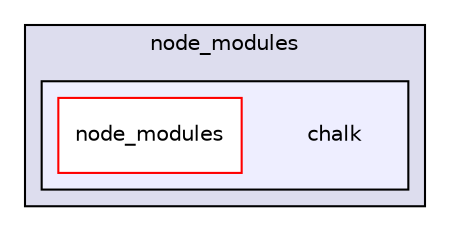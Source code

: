 digraph "gulp-src/node_modules/gulp/node_modules/chalk" {
  compound=true
  node [ fontsize="10", fontname="Helvetica"];
  edge [ labelfontsize="10", labelfontname="Helvetica"];
  subgraph clusterdir_826188f3bbde588cc1b964b52c7e8781 {
    graph [ bgcolor="#ddddee", pencolor="black", label="node_modules" fontname="Helvetica", fontsize="10", URL="dir_826188f3bbde588cc1b964b52c7e8781.html"]
  subgraph clusterdir_49e292a9c56bddd812f02963d15aa972 {
    graph [ bgcolor="#eeeeff", pencolor="black", label="" URL="dir_49e292a9c56bddd812f02963d15aa972.html"];
    dir_49e292a9c56bddd812f02963d15aa972 [shape=plaintext label="chalk"];
    dir_9e71d0bb210e07983e4f03dbdb4b2581 [shape=box label="node_modules" color="red" fillcolor="white" style="filled" URL="dir_9e71d0bb210e07983e4f03dbdb4b2581.html"];
  }
  }
}
